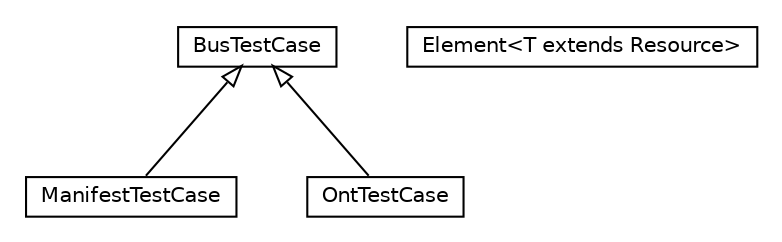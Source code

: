 #!/usr/local/bin/dot
#
# Class diagram 
# Generated by UMLGraph version R5_6-24-gf6e263 (http://www.umlgraph.org/)
#

digraph G {
	edge [fontname="Helvetica",fontsize=10,labelfontname="Helvetica",labelfontsize=10];
	node [fontname="Helvetica",fontsize=10,shape=plaintext];
	nodesep=0.25;
	ranksep=0.5;
	// org.universAAL.middleware.bus.junit.ManifestTestCase
	c50220 [label=<<table title="org.universAAL.middleware.bus.junit.ManifestTestCase" border="0" cellborder="1" cellspacing="0" cellpadding="2" port="p" href="./ManifestTestCase.html">
		<tr><td><table border="0" cellspacing="0" cellpadding="1">
<tr><td align="center" balign="center"> ManifestTestCase </td></tr>
		</table></td></tr>
		</table>>, URL="./ManifestTestCase.html", fontname="Helvetica", fontcolor="black", fontsize=10.0];
	// org.universAAL.middleware.bus.junit.ManifestTestCase.Element<T extends org.universAAL.middleware.rdf.Resource>
	c50221 [label=<<table title="org.universAAL.middleware.bus.junit.ManifestTestCase.Element" border="0" cellborder="1" cellspacing="0" cellpadding="2" port="p" href="./ManifestTestCase.Element.html">
		<tr><td><table border="0" cellspacing="0" cellpadding="1">
<tr><td align="center" balign="center"> Element&lt;T extends Resource&gt; </td></tr>
		</table></td></tr>
		</table>>, URL="./ManifestTestCase.Element.html", fontname="Helvetica", fontcolor="black", fontsize=10.0];
	// org.universAAL.middleware.bus.junit.BusTestCase
	c50222 [label=<<table title="org.universAAL.middleware.bus.junit.BusTestCase" border="0" cellborder="1" cellspacing="0" cellpadding="2" port="p" href="./BusTestCase.html">
		<tr><td><table border="0" cellspacing="0" cellpadding="1">
<tr><td align="center" balign="center"> BusTestCase </td></tr>
		</table></td></tr>
		</table>>, URL="./BusTestCase.html", fontname="Helvetica", fontcolor="black", fontsize=10.0];
	// org.universAAL.middleware.bus.junit.OntTestCase
	c50223 [label=<<table title="org.universAAL.middleware.bus.junit.OntTestCase" border="0" cellborder="1" cellspacing="0" cellpadding="2" port="p" href="./OntTestCase.html">
		<tr><td><table border="0" cellspacing="0" cellpadding="1">
<tr><td align="center" balign="center"> OntTestCase </td></tr>
		</table></td></tr>
		</table>>, URL="./OntTestCase.html", fontname="Helvetica", fontcolor="black", fontsize=10.0];
	//org.universAAL.middleware.bus.junit.ManifestTestCase extends org.universAAL.middleware.bus.junit.BusTestCase
	c50222:p -> c50220:p [dir=back,arrowtail=empty];
	//org.universAAL.middleware.bus.junit.OntTestCase extends org.universAAL.middleware.bus.junit.BusTestCase
	c50222:p -> c50223:p [dir=back,arrowtail=empty];
}

